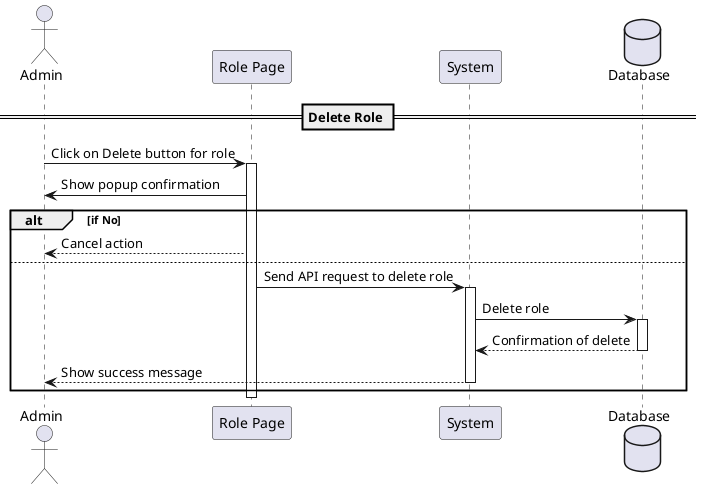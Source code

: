 @startuml
actor Admin
participant "Role Page" as RolePage
participant System
database Database

== Delete Role ==
Admin -> RolePage : Click on Delete button for role
activate RolePage
RolePage -> Admin : Show popup confirmation

alt if No
    RolePage --> Admin : Cancel action
else
    RolePage -> System : Send API request to delete role
    activate System
    System -> Database : Delete role
    activate Database
    Database --> System : Confirmation of delete
    deactivate Database
    System --> Admin : Show success message
    deactivate System
end
deactivate RolePage
@enduml
